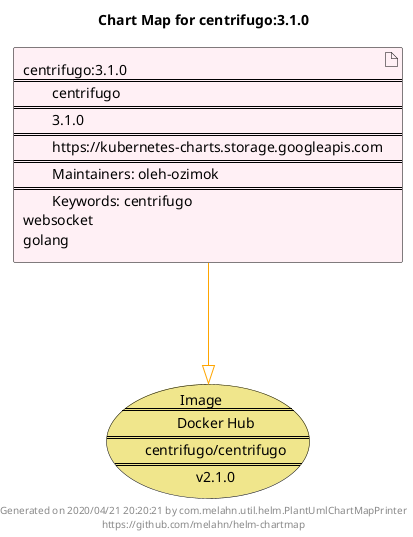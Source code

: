 @startuml
skinparam linetype ortho
skinparam backgroundColor white
skinparam usecaseBorderColor black
skinparam usecaseArrowColor LightSlateGray
skinparam artifactBorderColor black
skinparam artifactArrowColor LightSlateGray

title Chart Map for centrifugo:3.1.0

'There is one referenced Helm Chart
artifact "centrifugo:3.1.0\n====\n\tcentrifugo\n====\n\t3.1.0\n====\n\thttps://kubernetes-charts.storage.googleapis.com\n====\n\tMaintainers: oleh-ozimok\n====\n\tKeywords: centrifugo\nwebsocket\ngolang" as centrifugo_3_1_0 #LavenderBlush

'There is one referenced Docker Image
usecase "Image\n====\n\tDocker Hub\n====\n\tcentrifugo/centrifugo\n====\n\tv2.1.0" as centrifugo_centrifugo_v2_1_0 #Khaki

'Chart Dependencies
centrifugo_3_1_0--[#orange]-|>centrifugo_centrifugo_v2_1_0

center footer Generated on 2020/04/21 20:20:21 by com.melahn.util.helm.PlantUmlChartMapPrinter\nhttps://github.com/melahn/helm-chartmap
@enduml
